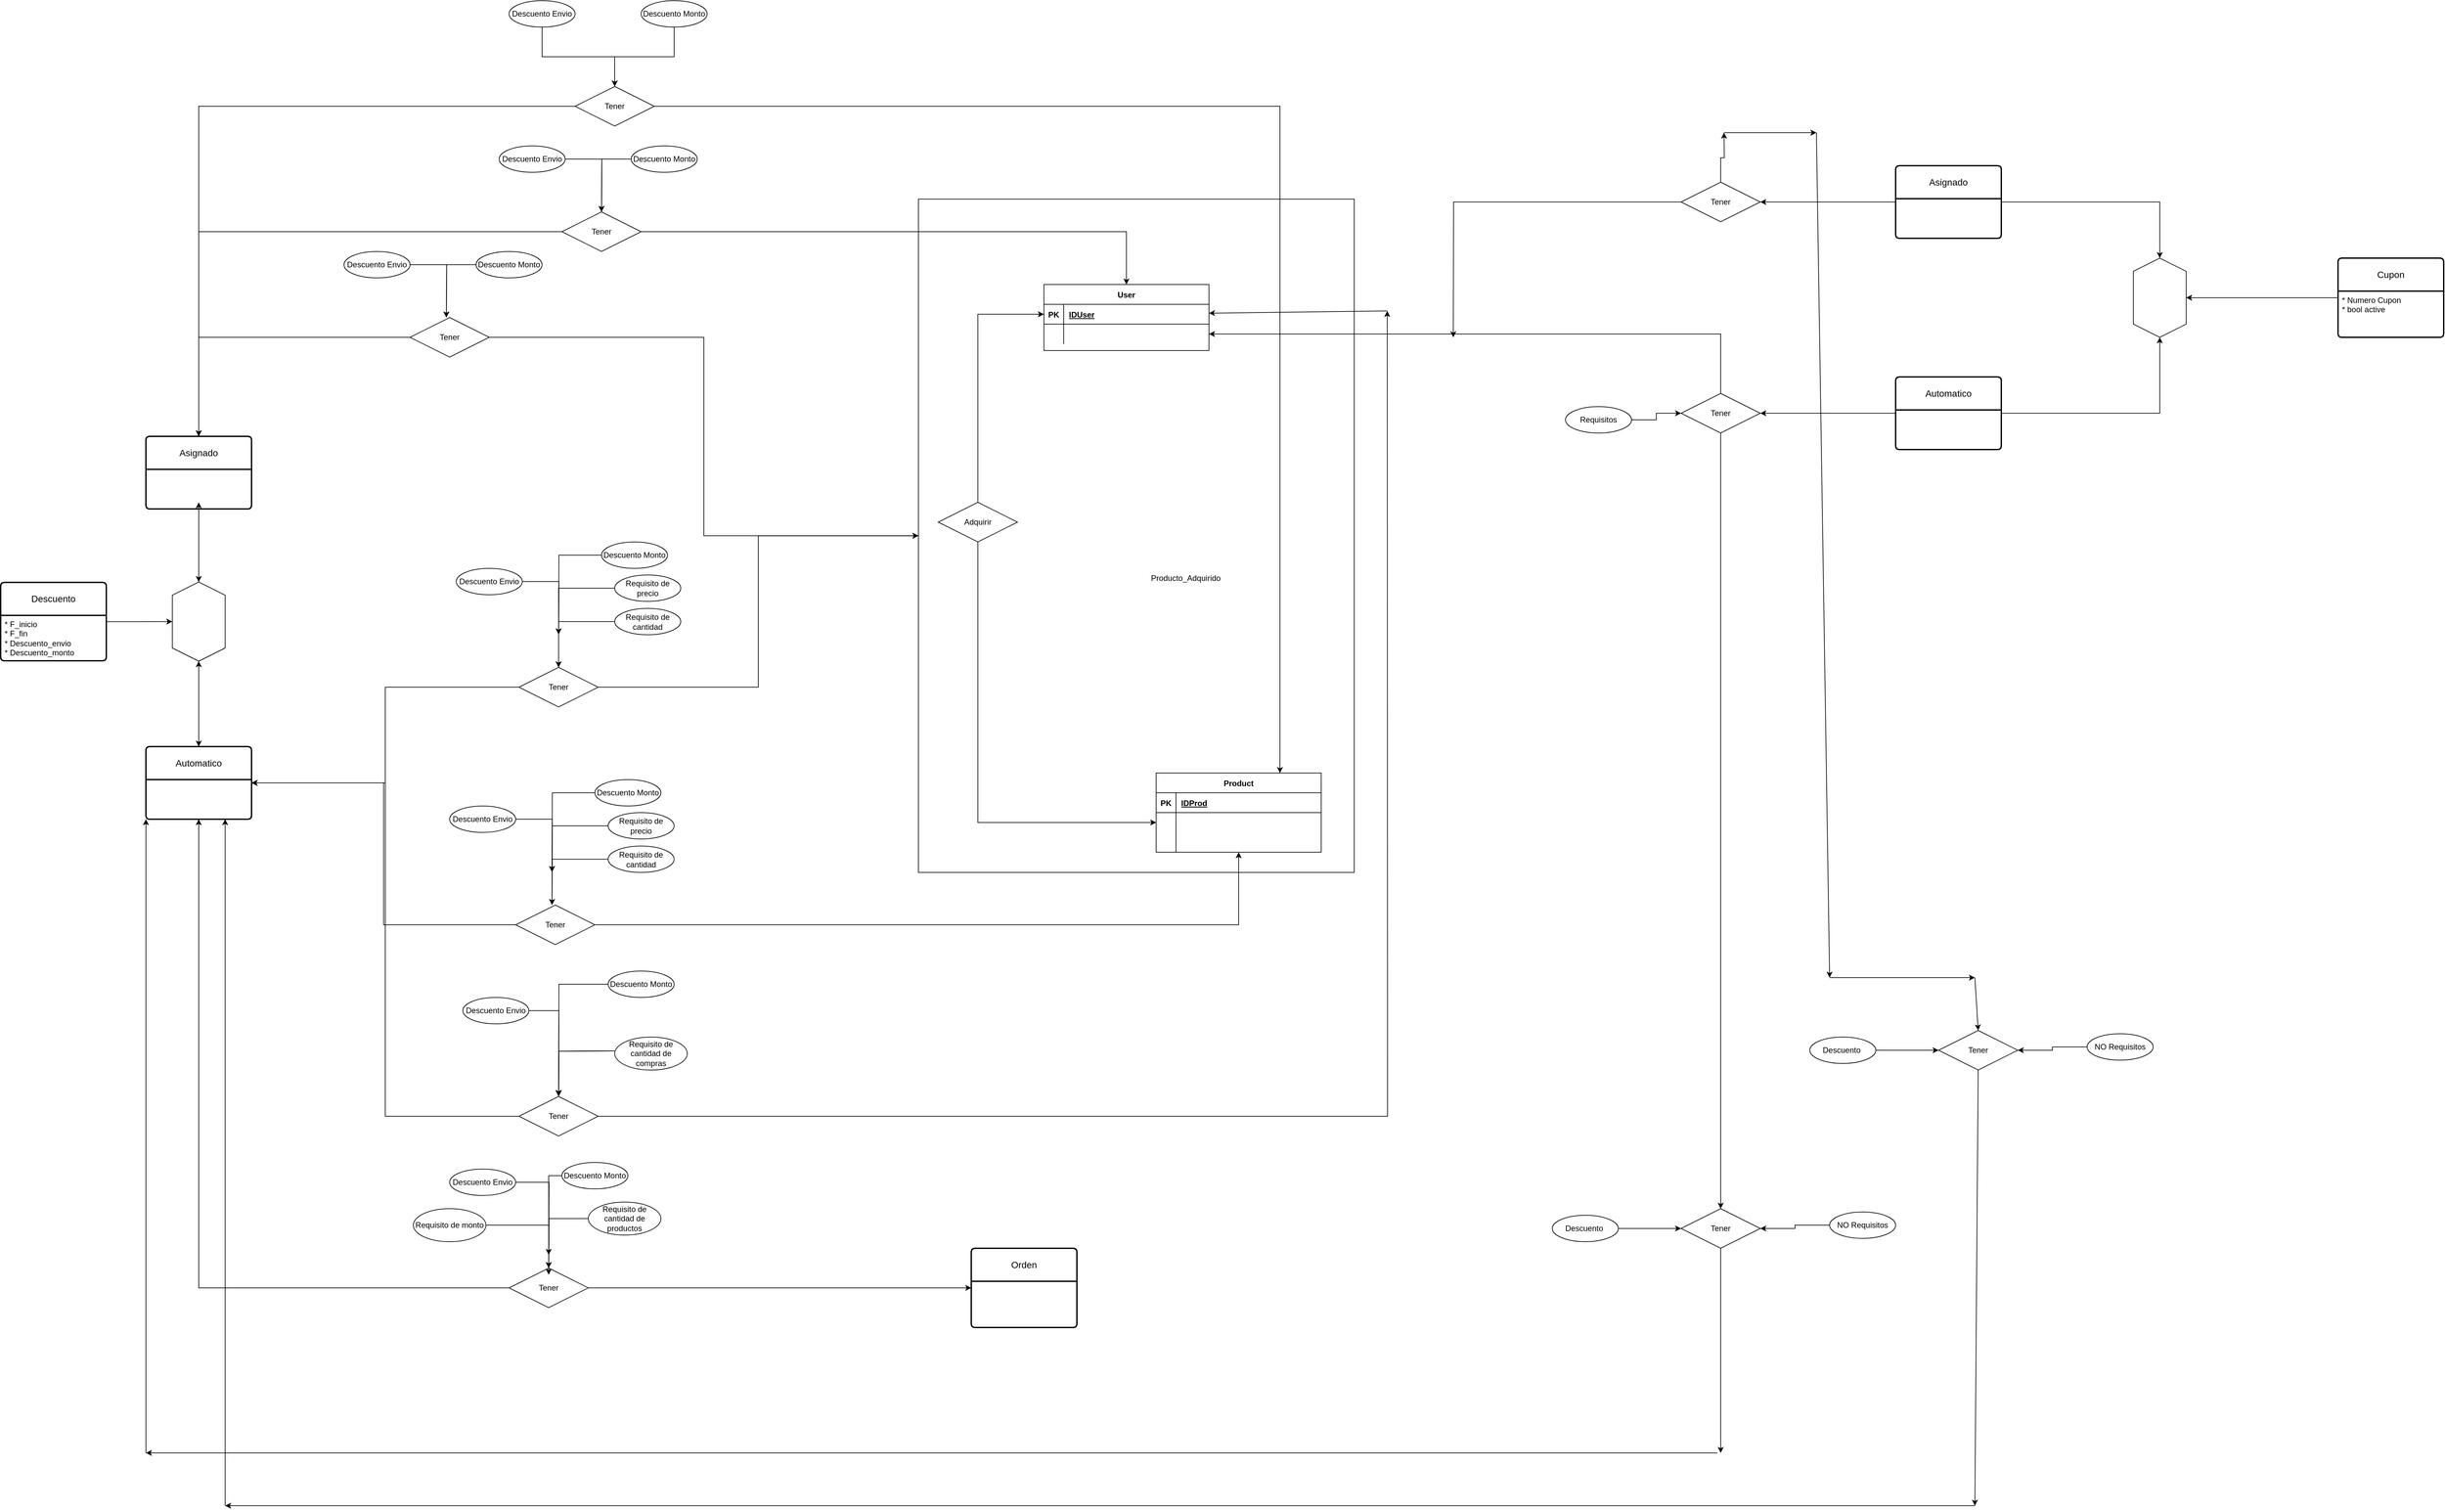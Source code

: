 <mxfile version="24.2.5" type="github">
  <diagram id="R2lEEEUBdFMjLlhIrx00" name="Page-1">
    <mxGraphModel dx="9725" dy="5415" grid="1" gridSize="10" guides="1" tooltips="1" connect="1" arrows="1" fold="1" page="1" pageScale="1" pageWidth="850" pageHeight="1100" math="0" shadow="0" extFonts="Permanent Marker^https://fonts.googleapis.com/css?family=Permanent+Marker">
      <root>
        <mxCell id="0" />
        <mxCell id="1" parent="0" />
        <mxCell id="C-vyLk0tnHw3VtMMgP7b-2" value="Product" style="shape=table;startSize=30;container=1;collapsible=1;childLayout=tableLayout;fixedRows=1;rowLines=0;fontStyle=1;align=center;resizeLast=1;" parent="1" vertex="1">
          <mxGeometry x="420" y="410" width="250" height="120" as="geometry" />
        </mxCell>
        <mxCell id="C-vyLk0tnHw3VtMMgP7b-3" value="" style="shape=partialRectangle;collapsible=0;dropTarget=0;pointerEvents=0;fillColor=none;points=[[0,0.5],[1,0.5]];portConstraint=eastwest;top=0;left=0;right=0;bottom=1;" parent="C-vyLk0tnHw3VtMMgP7b-2" vertex="1">
          <mxGeometry y="30" width="250" height="30" as="geometry" />
        </mxCell>
        <mxCell id="C-vyLk0tnHw3VtMMgP7b-4" value="PK" style="shape=partialRectangle;overflow=hidden;connectable=0;fillColor=none;top=0;left=0;bottom=0;right=0;fontStyle=1;" parent="C-vyLk0tnHw3VtMMgP7b-3" vertex="1">
          <mxGeometry width="30" height="30" as="geometry">
            <mxRectangle width="30" height="30" as="alternateBounds" />
          </mxGeometry>
        </mxCell>
        <mxCell id="C-vyLk0tnHw3VtMMgP7b-5" value="IDProd" style="shape=partialRectangle;overflow=hidden;connectable=0;fillColor=none;top=0;left=0;bottom=0;right=0;align=left;spacingLeft=6;fontStyle=5;" parent="C-vyLk0tnHw3VtMMgP7b-3" vertex="1">
          <mxGeometry x="30" width="220" height="30" as="geometry">
            <mxRectangle width="220" height="30" as="alternateBounds" />
          </mxGeometry>
        </mxCell>
        <mxCell id="C-vyLk0tnHw3VtMMgP7b-6" value="" style="shape=partialRectangle;collapsible=0;dropTarget=0;pointerEvents=0;fillColor=none;points=[[0,0.5],[1,0.5]];portConstraint=eastwest;top=0;left=0;right=0;bottom=0;" parent="C-vyLk0tnHw3VtMMgP7b-2" vertex="1">
          <mxGeometry y="60" width="250" height="30" as="geometry" />
        </mxCell>
        <mxCell id="C-vyLk0tnHw3VtMMgP7b-7" value="" style="shape=partialRectangle;overflow=hidden;connectable=0;fillColor=none;top=0;left=0;bottom=0;right=0;" parent="C-vyLk0tnHw3VtMMgP7b-6" vertex="1">
          <mxGeometry width="30" height="30" as="geometry">
            <mxRectangle width="30" height="30" as="alternateBounds" />
          </mxGeometry>
        </mxCell>
        <mxCell id="C-vyLk0tnHw3VtMMgP7b-8" value="" style="shape=partialRectangle;overflow=hidden;connectable=0;fillColor=none;top=0;left=0;bottom=0;right=0;align=left;spacingLeft=6;" parent="C-vyLk0tnHw3VtMMgP7b-6" vertex="1">
          <mxGeometry x="30" width="220" height="30" as="geometry">
            <mxRectangle width="220" height="30" as="alternateBounds" />
          </mxGeometry>
        </mxCell>
        <mxCell id="C-vyLk0tnHw3VtMMgP7b-9" value="" style="shape=partialRectangle;collapsible=0;dropTarget=0;pointerEvents=0;fillColor=none;points=[[0,0.5],[1,0.5]];portConstraint=eastwest;top=0;left=0;right=0;bottom=0;" parent="C-vyLk0tnHw3VtMMgP7b-2" vertex="1">
          <mxGeometry y="90" width="250" height="30" as="geometry" />
        </mxCell>
        <mxCell id="C-vyLk0tnHw3VtMMgP7b-10" value="" style="shape=partialRectangle;overflow=hidden;connectable=0;fillColor=none;top=0;left=0;bottom=0;right=0;" parent="C-vyLk0tnHw3VtMMgP7b-9" vertex="1">
          <mxGeometry width="30" height="30" as="geometry">
            <mxRectangle width="30" height="30" as="alternateBounds" />
          </mxGeometry>
        </mxCell>
        <mxCell id="C-vyLk0tnHw3VtMMgP7b-11" value="" style="shape=partialRectangle;overflow=hidden;connectable=0;fillColor=none;top=0;left=0;bottom=0;right=0;align=left;spacingLeft=6;" parent="C-vyLk0tnHw3VtMMgP7b-9" vertex="1">
          <mxGeometry x="30" width="220" height="30" as="geometry">
            <mxRectangle width="220" height="30" as="alternateBounds" />
          </mxGeometry>
        </mxCell>
        <mxCell id="C-vyLk0tnHw3VtMMgP7b-23" value="User" style="shape=table;startSize=30;container=1;collapsible=1;childLayout=tableLayout;fixedRows=1;rowLines=0;fontStyle=1;align=center;resizeLast=1;" parent="1" vertex="1">
          <mxGeometry x="250" y="-330" width="250" height="100" as="geometry" />
        </mxCell>
        <mxCell id="C-vyLk0tnHw3VtMMgP7b-24" value="" style="shape=partialRectangle;collapsible=0;dropTarget=0;pointerEvents=0;fillColor=none;points=[[0,0.5],[1,0.5]];portConstraint=eastwest;top=0;left=0;right=0;bottom=1;" parent="C-vyLk0tnHw3VtMMgP7b-23" vertex="1">
          <mxGeometry y="30" width="250" height="30" as="geometry" />
        </mxCell>
        <mxCell id="C-vyLk0tnHw3VtMMgP7b-25" value="PK" style="shape=partialRectangle;overflow=hidden;connectable=0;fillColor=none;top=0;left=0;bottom=0;right=0;fontStyle=1;" parent="C-vyLk0tnHw3VtMMgP7b-24" vertex="1">
          <mxGeometry width="30" height="30" as="geometry">
            <mxRectangle width="30" height="30" as="alternateBounds" />
          </mxGeometry>
        </mxCell>
        <mxCell id="C-vyLk0tnHw3VtMMgP7b-26" value="IDUser" style="shape=partialRectangle;overflow=hidden;connectable=0;fillColor=none;top=0;left=0;bottom=0;right=0;align=left;spacingLeft=6;fontStyle=5;" parent="C-vyLk0tnHw3VtMMgP7b-24" vertex="1">
          <mxGeometry x="30" width="220" height="30" as="geometry">
            <mxRectangle width="220" height="30" as="alternateBounds" />
          </mxGeometry>
        </mxCell>
        <mxCell id="C-vyLk0tnHw3VtMMgP7b-27" value="" style="shape=partialRectangle;collapsible=0;dropTarget=0;pointerEvents=0;fillColor=none;points=[[0,0.5],[1,0.5]];portConstraint=eastwest;top=0;left=0;right=0;bottom=0;" parent="C-vyLk0tnHw3VtMMgP7b-23" vertex="1">
          <mxGeometry y="60" width="250" height="30" as="geometry" />
        </mxCell>
        <mxCell id="C-vyLk0tnHw3VtMMgP7b-28" value="" style="shape=partialRectangle;overflow=hidden;connectable=0;fillColor=none;top=0;left=0;bottom=0;right=0;" parent="C-vyLk0tnHw3VtMMgP7b-27" vertex="1">
          <mxGeometry width="30" height="30" as="geometry">
            <mxRectangle width="30" height="30" as="alternateBounds" />
          </mxGeometry>
        </mxCell>
        <mxCell id="C-vyLk0tnHw3VtMMgP7b-29" value="" style="shape=partialRectangle;overflow=hidden;connectable=0;fillColor=none;top=0;left=0;bottom=0;right=0;align=left;spacingLeft=6;" parent="C-vyLk0tnHw3VtMMgP7b-27" vertex="1">
          <mxGeometry x="30" width="220" height="30" as="geometry">
            <mxRectangle width="220" height="30" as="alternateBounds" />
          </mxGeometry>
        </mxCell>
        <mxCell id="joyKX0jnolx2iXbsey3s-9" style="edgeStyle=orthogonalEdgeStyle;rounded=0;orthogonalLoop=1;jettySize=auto;html=1;" edge="1" parent="1" source="joyKX0jnolx2iXbsey3s-1" target="C-vyLk0tnHw3VtMMgP7b-24">
          <mxGeometry relative="1" as="geometry" />
        </mxCell>
        <mxCell id="joyKX0jnolx2iXbsey3s-44" style="edgeStyle=orthogonalEdgeStyle;rounded=0;orthogonalLoop=1;jettySize=auto;html=1;" edge="1" parent="1" source="joyKX0jnolx2iXbsey3s-1" target="C-vyLk0tnHw3VtMMgP7b-6">
          <mxGeometry relative="1" as="geometry" />
        </mxCell>
        <mxCell id="joyKX0jnolx2iXbsey3s-1" value="Adquirir" style="shape=rhombus;perimeter=rhombusPerimeter;whiteSpace=wrap;html=1;align=center;" vertex="1" parent="1">
          <mxGeometry x="90" width="120" height="60" as="geometry" />
        </mxCell>
        <mxCell id="joyKX0jnolx2iXbsey3s-7" value="Producto_Adquirido" style="text;html=1;align=center;verticalAlign=middle;whiteSpace=wrap;rounded=0;" vertex="1" parent="1">
          <mxGeometry x="410" y="100" width="110" height="30" as="geometry" />
        </mxCell>
        <mxCell id="joyKX0jnolx2iXbsey3s-6" value="" style="rounded=0;whiteSpace=wrap;html=1;fillColor=none;" vertex="1" parent="1">
          <mxGeometry x="60" y="-459.37" width="660" height="1020" as="geometry" />
        </mxCell>
        <mxCell id="joyKX0jnolx2iXbsey3s-32" style="edgeStyle=orthogonalEdgeStyle;rounded=0;orthogonalLoop=1;jettySize=auto;html=1;" edge="1" parent="1" source="joyKX0jnolx2iXbsey3s-23" target="joyKX0jnolx2iXbsey3s-31">
          <mxGeometry relative="1" as="geometry" />
        </mxCell>
        <mxCell id="joyKX0jnolx2iXbsey3s-23" value="Descuento" style="swimlane;childLayout=stackLayout;horizontal=1;startSize=50;horizontalStack=0;rounded=1;fontSize=14;fontStyle=0;strokeWidth=2;resizeParent=0;resizeLast=1;shadow=0;dashed=0;align=center;arcSize=4;whiteSpace=wrap;html=1;" vertex="1" parent="1">
          <mxGeometry x="-1330" y="121.25" width="160" height="118.75" as="geometry" />
        </mxCell>
        <mxCell id="joyKX0jnolx2iXbsey3s-24" value="* F_inicio&lt;div&gt;* F_fin&lt;/div&gt;&lt;div&gt;&lt;div&gt;* Descuento_envio&lt;/div&gt;&lt;div&gt;* Descuento_monto&lt;/div&gt;&lt;/div&gt;" style="align=left;strokeColor=none;fillColor=none;spacingLeft=4;fontSize=12;verticalAlign=top;resizable=0;rotatable=0;part=1;html=1;" vertex="1" parent="joyKX0jnolx2iXbsey3s-23">
          <mxGeometry y="50" width="160" height="68.75" as="geometry" />
        </mxCell>
        <mxCell id="joyKX0jnolx2iXbsey3s-37" style="edgeStyle=orthogonalEdgeStyle;rounded=0;orthogonalLoop=1;jettySize=auto;html=1;" edge="1" parent="1" source="joyKX0jnolx2iXbsey3s-25" target="joyKX0jnolx2iXbsey3s-31">
          <mxGeometry relative="1" as="geometry" />
        </mxCell>
        <mxCell id="joyKX0jnolx2iXbsey3s-25" value="Asignado" style="swimlane;childLayout=stackLayout;horizontal=1;startSize=50;horizontalStack=0;rounded=1;fontSize=14;fontStyle=0;strokeWidth=2;resizeParent=0;resizeLast=1;shadow=0;dashed=0;align=center;arcSize=4;whiteSpace=wrap;html=1;" vertex="1" parent="1">
          <mxGeometry x="-1110" y="-100" width="160" height="110" as="geometry" />
        </mxCell>
        <mxCell id="joyKX0jnolx2iXbsey3s-36" style="edgeStyle=orthogonalEdgeStyle;rounded=0;orthogonalLoop=1;jettySize=auto;html=1;" edge="1" parent="1" source="joyKX0jnolx2iXbsey3s-27" target="joyKX0jnolx2iXbsey3s-31">
          <mxGeometry relative="1" as="geometry" />
        </mxCell>
        <mxCell id="joyKX0jnolx2iXbsey3s-27" value="Automatico" style="swimlane;childLayout=stackLayout;horizontal=1;startSize=50;horizontalStack=0;rounded=1;fontSize=14;fontStyle=0;strokeWidth=2;resizeParent=0;resizeLast=1;shadow=0;dashed=0;align=center;arcSize=4;whiteSpace=wrap;html=1;" vertex="1" parent="1">
          <mxGeometry x="-1110" y="370" width="160" height="110" as="geometry" />
        </mxCell>
        <mxCell id="joyKX0jnolx2iXbsey3s-35" style="edgeStyle=orthogonalEdgeStyle;rounded=0;orthogonalLoop=1;jettySize=auto;html=1;" edge="1" parent="1" source="joyKX0jnolx2iXbsey3s-31">
          <mxGeometry relative="1" as="geometry">
            <mxPoint x="-1030" y="370" as="targetPoint" />
          </mxGeometry>
        </mxCell>
        <mxCell id="joyKX0jnolx2iXbsey3s-38" style="edgeStyle=orthogonalEdgeStyle;rounded=0;orthogonalLoop=1;jettySize=auto;html=1;" edge="1" parent="1" source="joyKX0jnolx2iXbsey3s-31">
          <mxGeometry relative="1" as="geometry">
            <mxPoint x="-1030.0" as="targetPoint" />
          </mxGeometry>
        </mxCell>
        <mxCell id="joyKX0jnolx2iXbsey3s-31" value="" style="shape=hexagon;perimeter=hexagonPerimeter2;whiteSpace=wrap;html=1;fixedSize=1;rotation=-90;" vertex="1" parent="1">
          <mxGeometry x="-1090" y="140.63" width="120" height="80" as="geometry" />
        </mxCell>
        <mxCell id="joyKX0jnolx2iXbsey3s-48" style="edgeStyle=orthogonalEdgeStyle;rounded=0;orthogonalLoop=1;jettySize=auto;html=1;" edge="1" parent="1" source="joyKX0jnolx2iXbsey3s-42" target="joyKX0jnolx2iXbsey3s-6">
          <mxGeometry relative="1" as="geometry" />
        </mxCell>
        <mxCell id="joyKX0jnolx2iXbsey3s-49" style="edgeStyle=orthogonalEdgeStyle;rounded=0;orthogonalLoop=1;jettySize=auto;html=1;" edge="1" parent="1" source="joyKX0jnolx2iXbsey3s-42" target="joyKX0jnolx2iXbsey3s-25">
          <mxGeometry relative="1" as="geometry" />
        </mxCell>
        <mxCell id="joyKX0jnolx2iXbsey3s-42" value="Tener" style="shape=rhombus;perimeter=rhombusPerimeter;whiteSpace=wrap;html=1;align=center;" vertex="1" parent="1">
          <mxGeometry x="-710" y="-280" width="120" height="60" as="geometry" />
        </mxCell>
        <mxCell id="joyKX0jnolx2iXbsey3s-51" style="edgeStyle=orthogonalEdgeStyle;rounded=0;orthogonalLoop=1;jettySize=auto;html=1;entryX=0.5;entryY=0;entryDx=0;entryDy=0;" edge="1" parent="1" source="joyKX0jnolx2iXbsey3s-50" target="C-vyLk0tnHw3VtMMgP7b-23">
          <mxGeometry relative="1" as="geometry" />
        </mxCell>
        <mxCell id="joyKX0jnolx2iXbsey3s-52" style="edgeStyle=orthogonalEdgeStyle;rounded=0;orthogonalLoop=1;jettySize=auto;html=1;" edge="1" parent="1" source="joyKX0jnolx2iXbsey3s-50" target="joyKX0jnolx2iXbsey3s-25">
          <mxGeometry relative="1" as="geometry" />
        </mxCell>
        <mxCell id="joyKX0jnolx2iXbsey3s-50" value="Tener" style="shape=rhombus;perimeter=rhombusPerimeter;whiteSpace=wrap;html=1;align=center;" vertex="1" parent="1">
          <mxGeometry x="-480" y="-440" width="120" height="60" as="geometry" />
        </mxCell>
        <mxCell id="joyKX0jnolx2iXbsey3s-54" style="edgeStyle=orthogonalEdgeStyle;rounded=0;orthogonalLoop=1;jettySize=auto;html=1;entryX=0.75;entryY=0;entryDx=0;entryDy=0;" edge="1" parent="1" source="joyKX0jnolx2iXbsey3s-53" target="C-vyLk0tnHw3VtMMgP7b-2">
          <mxGeometry relative="1" as="geometry">
            <mxPoint x="730" y="330" as="targetPoint" />
          </mxGeometry>
        </mxCell>
        <mxCell id="joyKX0jnolx2iXbsey3s-55" style="edgeStyle=orthogonalEdgeStyle;rounded=0;orthogonalLoop=1;jettySize=auto;html=1;" edge="1" parent="1" source="joyKX0jnolx2iXbsey3s-53" target="joyKX0jnolx2iXbsey3s-25">
          <mxGeometry relative="1" as="geometry" />
        </mxCell>
        <mxCell id="joyKX0jnolx2iXbsey3s-53" value="Tener" style="shape=rhombus;perimeter=rhombusPerimeter;whiteSpace=wrap;html=1;align=center;" vertex="1" parent="1">
          <mxGeometry x="-460" y="-630" width="120" height="60" as="geometry" />
        </mxCell>
        <mxCell id="joyKX0jnolx2iXbsey3s-63" style="edgeStyle=orthogonalEdgeStyle;rounded=0;orthogonalLoop=1;jettySize=auto;html=1;entryX=1;entryY=0.5;entryDx=0;entryDy=0;" edge="1" parent="1" source="joyKX0jnolx2iXbsey3s-56" target="joyKX0jnolx2iXbsey3s-27">
          <mxGeometry relative="1" as="geometry" />
        </mxCell>
        <mxCell id="joyKX0jnolx2iXbsey3s-65" style="edgeStyle=orthogonalEdgeStyle;rounded=0;orthogonalLoop=1;jettySize=auto;html=1;" edge="1" parent="1" source="joyKX0jnolx2iXbsey3s-56">
          <mxGeometry relative="1" as="geometry">
            <mxPoint x="770" y="-290" as="targetPoint" />
          </mxGeometry>
        </mxCell>
        <mxCell id="joyKX0jnolx2iXbsey3s-56" value="Tener" style="shape=rhombus;perimeter=rhombusPerimeter;whiteSpace=wrap;html=1;align=center;" vertex="1" parent="1">
          <mxGeometry x="-545" y="900" width="120" height="60" as="geometry" />
        </mxCell>
        <mxCell id="joyKX0jnolx2iXbsey3s-61" style="edgeStyle=orthogonalEdgeStyle;rounded=0;orthogonalLoop=1;jettySize=auto;html=1;entryX=1;entryY=0.5;entryDx=0;entryDy=0;" edge="1" parent="1" source="joyKX0jnolx2iXbsey3s-57" target="joyKX0jnolx2iXbsey3s-27">
          <mxGeometry relative="1" as="geometry" />
        </mxCell>
        <mxCell id="joyKX0jnolx2iXbsey3s-64" style="edgeStyle=orthogonalEdgeStyle;rounded=0;orthogonalLoop=1;jettySize=auto;html=1;" edge="1" parent="1" source="joyKX0jnolx2iXbsey3s-57" target="C-vyLk0tnHw3VtMMgP7b-2">
          <mxGeometry relative="1" as="geometry" />
        </mxCell>
        <mxCell id="joyKX0jnolx2iXbsey3s-57" value="Tener" style="shape=rhombus;perimeter=rhombusPerimeter;whiteSpace=wrap;html=1;align=center;" vertex="1" parent="1">
          <mxGeometry x="-550" y="610" width="120" height="60" as="geometry" />
        </mxCell>
        <mxCell id="joyKX0jnolx2iXbsey3s-59" style="edgeStyle=orthogonalEdgeStyle;rounded=0;orthogonalLoop=1;jettySize=auto;html=1;" edge="1" parent="1" source="joyKX0jnolx2iXbsey3s-58" target="joyKX0jnolx2iXbsey3s-6">
          <mxGeometry relative="1" as="geometry" />
        </mxCell>
        <mxCell id="joyKX0jnolx2iXbsey3s-60" style="edgeStyle=orthogonalEdgeStyle;rounded=0;orthogonalLoop=1;jettySize=auto;html=1;entryX=1;entryY=0.5;entryDx=0;entryDy=0;" edge="1" parent="1" source="joyKX0jnolx2iXbsey3s-58" target="joyKX0jnolx2iXbsey3s-27">
          <mxGeometry relative="1" as="geometry" />
        </mxCell>
        <mxCell id="joyKX0jnolx2iXbsey3s-58" value="Tener" style="shape=rhombus;perimeter=rhombusPerimeter;whiteSpace=wrap;html=1;align=center;" vertex="1" parent="1">
          <mxGeometry x="-545" y="250" width="120" height="60" as="geometry" />
        </mxCell>
        <mxCell id="joyKX0jnolx2iXbsey3s-66" value="" style="endArrow=classic;html=1;rounded=0;" edge="1" parent="1" target="C-vyLk0tnHw3VtMMgP7b-24">
          <mxGeometry width="50" height="50" relative="1" as="geometry">
            <mxPoint x="770" y="-290" as="sourcePoint" />
            <mxPoint x="-10" y="190" as="targetPoint" />
          </mxGeometry>
        </mxCell>
        <mxCell id="joyKX0jnolx2iXbsey3s-67" value="Orden" style="swimlane;childLayout=stackLayout;horizontal=1;startSize=50;horizontalStack=0;rounded=1;fontSize=14;fontStyle=0;strokeWidth=2;resizeParent=0;resizeLast=1;shadow=0;dashed=0;align=center;arcSize=4;whiteSpace=wrap;html=1;" vertex="1" parent="1">
          <mxGeometry x="140" y="1130" width="160" height="120" as="geometry" />
        </mxCell>
        <mxCell id="joyKX0jnolx2iXbsey3s-82" style="edgeStyle=orthogonalEdgeStyle;rounded=0;orthogonalLoop=1;jettySize=auto;html=1;" edge="1" parent="1" source="joyKX0jnolx2iXbsey3s-79" target="joyKX0jnolx2iXbsey3s-67">
          <mxGeometry relative="1" as="geometry" />
        </mxCell>
        <mxCell id="joyKX0jnolx2iXbsey3s-83" style="edgeStyle=orthogonalEdgeStyle;rounded=0;orthogonalLoop=1;jettySize=auto;html=1;entryX=0.5;entryY=1;entryDx=0;entryDy=0;" edge="1" parent="1" source="joyKX0jnolx2iXbsey3s-79" target="joyKX0jnolx2iXbsey3s-27">
          <mxGeometry relative="1" as="geometry" />
        </mxCell>
        <mxCell id="joyKX0jnolx2iXbsey3s-79" value="Tener" style="shape=rhombus;perimeter=rhombusPerimeter;whiteSpace=wrap;html=1;align=center;" vertex="1" parent="1">
          <mxGeometry x="-560" y="1160" width="120" height="60" as="geometry" />
        </mxCell>
        <mxCell id="joyKX0jnolx2iXbsey3s-88" style="edgeStyle=orthogonalEdgeStyle;rounded=0;orthogonalLoop=1;jettySize=auto;html=1;entryX=0.5;entryY=0;entryDx=0;entryDy=0;" edge="1" parent="1" source="joyKX0jnolx2iXbsey3s-84" target="joyKX0jnolx2iXbsey3s-53">
          <mxGeometry relative="1" as="geometry" />
        </mxCell>
        <mxCell id="joyKX0jnolx2iXbsey3s-84" value="Descuento Envio" style="ellipse;whiteSpace=wrap;html=1;align=center;" vertex="1" parent="1">
          <mxGeometry x="-560" y="-760" width="100" height="40" as="geometry" />
        </mxCell>
        <mxCell id="joyKX0jnolx2iXbsey3s-86" style="edgeStyle=orthogonalEdgeStyle;rounded=0;orthogonalLoop=1;jettySize=auto;html=1;" edge="1" parent="1" source="joyKX0jnolx2iXbsey3s-85" target="joyKX0jnolx2iXbsey3s-53">
          <mxGeometry relative="1" as="geometry" />
        </mxCell>
        <mxCell id="joyKX0jnolx2iXbsey3s-85" value="Descuento Monto" style="ellipse;whiteSpace=wrap;html=1;align=center;" vertex="1" parent="1">
          <mxGeometry x="-360" y="-760" width="100" height="40" as="geometry" />
        </mxCell>
        <mxCell id="joyKX0jnolx2iXbsey3s-89" style="edgeStyle=orthogonalEdgeStyle;rounded=0;orthogonalLoop=1;jettySize=auto;html=1;entryX=0.5;entryY=0;entryDx=0;entryDy=0;" edge="1" parent="1" source="joyKX0jnolx2iXbsey3s-90">
          <mxGeometry relative="1" as="geometry">
            <mxPoint x="-420" y="-440" as="targetPoint" />
          </mxGeometry>
        </mxCell>
        <mxCell id="joyKX0jnolx2iXbsey3s-90" value="Descuento Envio" style="ellipse;whiteSpace=wrap;html=1;align=center;" vertex="1" parent="1">
          <mxGeometry x="-575" y="-540" width="100" height="40" as="geometry" />
        </mxCell>
        <mxCell id="joyKX0jnolx2iXbsey3s-91" style="edgeStyle=orthogonalEdgeStyle;rounded=0;orthogonalLoop=1;jettySize=auto;html=1;" edge="1" parent="1" source="joyKX0jnolx2iXbsey3s-92">
          <mxGeometry relative="1" as="geometry">
            <mxPoint x="-420" y="-440" as="targetPoint" />
          </mxGeometry>
        </mxCell>
        <mxCell id="joyKX0jnolx2iXbsey3s-92" value="Descuento Monto" style="ellipse;whiteSpace=wrap;html=1;align=center;" vertex="1" parent="1">
          <mxGeometry x="-375" y="-540" width="100" height="40" as="geometry" />
        </mxCell>
        <mxCell id="joyKX0jnolx2iXbsey3s-93" style="edgeStyle=orthogonalEdgeStyle;rounded=0;orthogonalLoop=1;jettySize=auto;html=1;entryX=0.5;entryY=0;entryDx=0;entryDy=0;" edge="1" parent="1" source="joyKX0jnolx2iXbsey3s-94">
          <mxGeometry relative="1" as="geometry">
            <mxPoint x="-655" y="-280" as="targetPoint" />
          </mxGeometry>
        </mxCell>
        <mxCell id="joyKX0jnolx2iXbsey3s-94" value="Descuento Envio" style="ellipse;whiteSpace=wrap;html=1;align=center;" vertex="1" parent="1">
          <mxGeometry x="-810" y="-380" width="100" height="40" as="geometry" />
        </mxCell>
        <mxCell id="joyKX0jnolx2iXbsey3s-95" style="edgeStyle=orthogonalEdgeStyle;rounded=0;orthogonalLoop=1;jettySize=auto;html=1;" edge="1" parent="1" source="joyKX0jnolx2iXbsey3s-96">
          <mxGeometry relative="1" as="geometry">
            <mxPoint x="-655" y="-280" as="targetPoint" />
          </mxGeometry>
        </mxCell>
        <mxCell id="joyKX0jnolx2iXbsey3s-96" value="Descuento Monto" style="ellipse;whiteSpace=wrap;html=1;align=center;" vertex="1" parent="1">
          <mxGeometry x="-610" y="-380" width="100" height="40" as="geometry" />
        </mxCell>
        <mxCell id="joyKX0jnolx2iXbsey3s-97" style="edgeStyle=orthogonalEdgeStyle;rounded=0;orthogonalLoop=1;jettySize=auto;html=1;entryX=0.5;entryY=0;entryDx=0;entryDy=0;" edge="1" parent="1" source="joyKX0jnolx2iXbsey3s-98">
          <mxGeometry relative="1" as="geometry">
            <mxPoint x="-485" y="200" as="targetPoint" />
          </mxGeometry>
        </mxCell>
        <mxCell id="joyKX0jnolx2iXbsey3s-98" value="Descuento Envio" style="ellipse;whiteSpace=wrap;html=1;align=center;" vertex="1" parent="1">
          <mxGeometry x="-640" y="100" width="100" height="40" as="geometry" />
        </mxCell>
        <mxCell id="joyKX0jnolx2iXbsey3s-99" style="edgeStyle=orthogonalEdgeStyle;rounded=0;orthogonalLoop=1;jettySize=auto;html=1;" edge="1" parent="1" source="joyKX0jnolx2iXbsey3s-100">
          <mxGeometry relative="1" as="geometry">
            <mxPoint x="-485" y="200" as="targetPoint" />
          </mxGeometry>
        </mxCell>
        <mxCell id="joyKX0jnolx2iXbsey3s-100" value="Descuento Monto" style="ellipse;whiteSpace=wrap;html=1;align=center;" vertex="1" parent="1">
          <mxGeometry x="-420" y="60" width="100" height="40" as="geometry" />
        </mxCell>
        <mxCell id="joyKX0jnolx2iXbsey3s-102" style="edgeStyle=orthogonalEdgeStyle;rounded=0;orthogonalLoop=1;jettySize=auto;html=1;" edge="1" parent="1" source="joyKX0jnolx2iXbsey3s-101" target="joyKX0jnolx2iXbsey3s-58">
          <mxGeometry relative="1" as="geometry" />
        </mxCell>
        <mxCell id="joyKX0jnolx2iXbsey3s-101" value="Requisito de precio" style="ellipse;whiteSpace=wrap;html=1;align=center;" vertex="1" parent="1">
          <mxGeometry x="-400" y="110" width="100" height="40" as="geometry" />
        </mxCell>
        <mxCell id="joyKX0jnolx2iXbsey3s-103" style="edgeStyle=orthogonalEdgeStyle;rounded=0;orthogonalLoop=1;jettySize=auto;html=1;entryX=0.5;entryY=0;entryDx=0;entryDy=0;" edge="1" parent="1" source="joyKX0jnolx2iXbsey3s-104">
          <mxGeometry relative="1" as="geometry">
            <mxPoint x="-495" y="560" as="targetPoint" />
          </mxGeometry>
        </mxCell>
        <mxCell id="joyKX0jnolx2iXbsey3s-104" value="Descuento Envio" style="ellipse;whiteSpace=wrap;html=1;align=center;" vertex="1" parent="1">
          <mxGeometry x="-650" y="460" width="100" height="40" as="geometry" />
        </mxCell>
        <mxCell id="joyKX0jnolx2iXbsey3s-105" style="edgeStyle=orthogonalEdgeStyle;rounded=0;orthogonalLoop=1;jettySize=auto;html=1;" edge="1" parent="1" source="joyKX0jnolx2iXbsey3s-106">
          <mxGeometry relative="1" as="geometry">
            <mxPoint x="-495" y="560" as="targetPoint" />
          </mxGeometry>
        </mxCell>
        <mxCell id="joyKX0jnolx2iXbsey3s-106" value="Descuento Monto" style="ellipse;whiteSpace=wrap;html=1;align=center;" vertex="1" parent="1">
          <mxGeometry x="-430" y="420" width="100" height="40" as="geometry" />
        </mxCell>
        <mxCell id="joyKX0jnolx2iXbsey3s-107" style="edgeStyle=orthogonalEdgeStyle;rounded=0;orthogonalLoop=1;jettySize=auto;html=1;" edge="1" parent="1" source="joyKX0jnolx2iXbsey3s-108">
          <mxGeometry relative="1" as="geometry">
            <mxPoint x="-495" y="610" as="targetPoint" />
          </mxGeometry>
        </mxCell>
        <mxCell id="joyKX0jnolx2iXbsey3s-108" value="Requisito de precio" style="ellipse;whiteSpace=wrap;html=1;align=center;" vertex="1" parent="1">
          <mxGeometry x="-410" y="470" width="100" height="40" as="geometry" />
        </mxCell>
        <mxCell id="joyKX0jnolx2iXbsey3s-110" style="edgeStyle=orthogonalEdgeStyle;rounded=0;orthogonalLoop=1;jettySize=auto;html=1;entryX=0.5;entryY=0;entryDx=0;entryDy=0;" edge="1" parent="1" source="joyKX0jnolx2iXbsey3s-109" target="joyKX0jnolx2iXbsey3s-58">
          <mxGeometry relative="1" as="geometry" />
        </mxCell>
        <mxCell id="joyKX0jnolx2iXbsey3s-109" value="Requisito de cantidad" style="ellipse;whiteSpace=wrap;html=1;align=center;" vertex="1" parent="1">
          <mxGeometry x="-400" y="160.63" width="100" height="40" as="geometry" />
        </mxCell>
        <mxCell id="joyKX0jnolx2iXbsey3s-111" style="edgeStyle=orthogonalEdgeStyle;rounded=0;orthogonalLoop=1;jettySize=auto;html=1;entryX=0.5;entryY=0;entryDx=0;entryDy=0;" edge="1" parent="1" source="joyKX0jnolx2iXbsey3s-112">
          <mxGeometry relative="1" as="geometry">
            <mxPoint x="-495" y="610" as="targetPoint" />
          </mxGeometry>
        </mxCell>
        <mxCell id="joyKX0jnolx2iXbsey3s-112" value="Requisito de cantidad" style="ellipse;whiteSpace=wrap;html=1;align=center;" vertex="1" parent="1">
          <mxGeometry x="-410" y="520.63" width="100" height="40" as="geometry" />
        </mxCell>
        <mxCell id="joyKX0jnolx2iXbsey3s-113" style="edgeStyle=orthogonalEdgeStyle;rounded=0;orthogonalLoop=1;jettySize=auto;html=1;entryX=0.5;entryY=0;entryDx=0;entryDy=0;" edge="1" parent="1" source="joyKX0jnolx2iXbsey3s-114">
          <mxGeometry relative="1" as="geometry">
            <mxPoint x="-485" y="899.37" as="targetPoint" />
          </mxGeometry>
        </mxCell>
        <mxCell id="joyKX0jnolx2iXbsey3s-114" value="Descuento Envio" style="ellipse;whiteSpace=wrap;html=1;align=center;" vertex="1" parent="1">
          <mxGeometry x="-630" y="750" width="100" height="40" as="geometry" />
        </mxCell>
        <mxCell id="joyKX0jnolx2iXbsey3s-115" style="edgeStyle=orthogonalEdgeStyle;rounded=0;orthogonalLoop=1;jettySize=auto;html=1;" edge="1" parent="1" source="joyKX0jnolx2iXbsey3s-116">
          <mxGeometry relative="1" as="geometry">
            <mxPoint x="-485" y="899.37" as="targetPoint" />
          </mxGeometry>
        </mxCell>
        <mxCell id="joyKX0jnolx2iXbsey3s-116" value="Descuento Monto" style="ellipse;whiteSpace=wrap;html=1;align=center;" vertex="1" parent="1">
          <mxGeometry x="-410" y="710" width="100" height="40" as="geometry" />
        </mxCell>
        <mxCell id="joyKX0jnolx2iXbsey3s-118" value="Requisito de cantidad de compras" style="ellipse;whiteSpace=wrap;html=1;align=center;" vertex="1" parent="1">
          <mxGeometry x="-400" y="810" width="110" height="50" as="geometry" />
        </mxCell>
        <mxCell id="joyKX0jnolx2iXbsey3s-120" style="edgeStyle=orthogonalEdgeStyle;rounded=0;orthogonalLoop=1;jettySize=auto;html=1;entryX=0.5;entryY=0;entryDx=0;entryDy=0;" edge="1" parent="1">
          <mxGeometry relative="1" as="geometry">
            <mxPoint x="-485" y="900" as="targetPoint" />
            <mxPoint x="-400" y="831" as="sourcePoint" />
          </mxGeometry>
        </mxCell>
        <mxCell id="joyKX0jnolx2iXbsey3s-121" style="edgeStyle=orthogonalEdgeStyle;rounded=0;orthogonalLoop=1;jettySize=auto;html=1;entryX=0.5;entryY=0;entryDx=0;entryDy=0;" edge="1" parent="1">
          <mxGeometry relative="1" as="geometry">
            <mxPoint x="-485" y="900" as="targetPoint" />
            <mxPoint x="-400" y="831" as="sourcePoint" />
          </mxGeometry>
        </mxCell>
        <mxCell id="joyKX0jnolx2iXbsey3s-130" style="edgeStyle=orthogonalEdgeStyle;rounded=0;orthogonalLoop=1;jettySize=auto;html=1;" edge="1" parent="1" source="joyKX0jnolx2iXbsey3s-122">
          <mxGeometry relative="1" as="geometry">
            <mxPoint x="-500" y="1160" as="targetPoint" />
          </mxGeometry>
        </mxCell>
        <mxCell id="joyKX0jnolx2iXbsey3s-122" value="Descuento Envio" style="ellipse;whiteSpace=wrap;html=1;align=center;" vertex="1" parent="1">
          <mxGeometry x="-650" y="1010" width="100" height="40" as="geometry" />
        </mxCell>
        <mxCell id="joyKX0jnolx2iXbsey3s-129" style="edgeStyle=orthogonalEdgeStyle;rounded=0;orthogonalLoop=1;jettySize=auto;html=1;" edge="1" parent="1" source="joyKX0jnolx2iXbsey3s-123">
          <mxGeometry relative="1" as="geometry">
            <mxPoint x="-500" y="1140" as="targetPoint" />
          </mxGeometry>
        </mxCell>
        <mxCell id="joyKX0jnolx2iXbsey3s-123" value="Descuento Monto" style="ellipse;whiteSpace=wrap;html=1;align=center;" vertex="1" parent="1">
          <mxGeometry x="-480" y="1000" width="100" height="40" as="geometry" />
        </mxCell>
        <mxCell id="joyKX0jnolx2iXbsey3s-128" style="edgeStyle=orthogonalEdgeStyle;rounded=0;orthogonalLoop=1;jettySize=auto;html=1;" edge="1" parent="1" source="joyKX0jnolx2iXbsey3s-124">
          <mxGeometry relative="1" as="geometry">
            <mxPoint x="-500" y="1170" as="targetPoint" />
          </mxGeometry>
        </mxCell>
        <mxCell id="joyKX0jnolx2iXbsey3s-124" value="Requisito de cantidad de productos" style="ellipse;whiteSpace=wrap;html=1;align=center;" vertex="1" parent="1">
          <mxGeometry x="-440" y="1060" width="110" height="50" as="geometry" />
        </mxCell>
        <mxCell id="joyKX0jnolx2iXbsey3s-127" style="edgeStyle=orthogonalEdgeStyle;rounded=0;orthogonalLoop=1;jettySize=auto;html=1;entryX=0.5;entryY=0;entryDx=0;entryDy=0;" edge="1" parent="1" source="joyKX0jnolx2iXbsey3s-125" target="joyKX0jnolx2iXbsey3s-79">
          <mxGeometry relative="1" as="geometry" />
        </mxCell>
        <mxCell id="joyKX0jnolx2iXbsey3s-125" value="Requisito de monto" style="ellipse;whiteSpace=wrap;html=1;align=center;" vertex="1" parent="1">
          <mxGeometry x="-705" y="1070" width="110" height="50" as="geometry" />
        </mxCell>
        <mxCell id="joyKX0jnolx2iXbsey3s-143" style="edgeStyle=orthogonalEdgeStyle;rounded=0;orthogonalLoop=1;jettySize=auto;html=1;" edge="1" parent="1" source="joyKX0jnolx2iXbsey3s-131" target="joyKX0jnolx2iXbsey3s-133">
          <mxGeometry relative="1" as="geometry" />
        </mxCell>
        <mxCell id="joyKX0jnolx2iXbsey3s-131" value="Cupon" style="swimlane;childLayout=stackLayout;horizontal=1;startSize=50;horizontalStack=0;rounded=1;fontSize=14;fontStyle=0;strokeWidth=2;resizeParent=0;resizeLast=1;shadow=0;dashed=0;align=center;arcSize=4;whiteSpace=wrap;html=1;" vertex="1" parent="1">
          <mxGeometry x="2210" y="-370" width="160" height="120" as="geometry" />
        </mxCell>
        <mxCell id="joyKX0jnolx2iXbsey3s-132" value="* Numero Cupon&lt;div&gt;* bool active&lt;/div&gt;" style="align=left;strokeColor=none;fillColor=none;spacingLeft=4;fontSize=12;verticalAlign=top;resizable=0;rotatable=0;part=1;html=1;" vertex="1" parent="joyKX0jnolx2iXbsey3s-131">
          <mxGeometry y="50" width="160" height="70" as="geometry" />
        </mxCell>
        <mxCell id="joyKX0jnolx2iXbsey3s-133" value="" style="shape=hexagon;perimeter=hexagonPerimeter2;whiteSpace=wrap;html=1;fixedSize=1;rotation=-90;" vertex="1" parent="1">
          <mxGeometry x="1880" y="-350" width="120" height="80" as="geometry" />
        </mxCell>
        <mxCell id="joyKX0jnolx2iXbsey3s-142" style="edgeStyle=orthogonalEdgeStyle;rounded=0;orthogonalLoop=1;jettySize=auto;html=1;" edge="1" parent="1" source="joyKX0jnolx2iXbsey3s-134" target="joyKX0jnolx2iXbsey3s-137">
          <mxGeometry relative="1" as="geometry" />
        </mxCell>
        <mxCell id="joyKX0jnolx2iXbsey3s-147" style="edgeStyle=orthogonalEdgeStyle;rounded=0;orthogonalLoop=1;jettySize=auto;html=1;" edge="1" parent="1" source="joyKX0jnolx2iXbsey3s-134" target="joyKX0jnolx2iXbsey3s-133">
          <mxGeometry relative="1" as="geometry" />
        </mxCell>
        <mxCell id="joyKX0jnolx2iXbsey3s-134" value="Asignado" style="swimlane;childLayout=stackLayout;horizontal=1;startSize=50;horizontalStack=0;rounded=1;fontSize=14;fontStyle=0;strokeWidth=2;resizeParent=0;resizeLast=1;shadow=0;dashed=0;align=center;arcSize=4;whiteSpace=wrap;html=1;" vertex="1" parent="1">
          <mxGeometry x="1540" y="-510" width="160" height="110" as="geometry" />
        </mxCell>
        <mxCell id="joyKX0jnolx2iXbsey3s-141" style="edgeStyle=orthogonalEdgeStyle;rounded=0;orthogonalLoop=1;jettySize=auto;html=1;" edge="1" parent="1" source="joyKX0jnolx2iXbsey3s-135" target="joyKX0jnolx2iXbsey3s-138">
          <mxGeometry relative="1" as="geometry" />
        </mxCell>
        <mxCell id="joyKX0jnolx2iXbsey3s-146" style="edgeStyle=orthogonalEdgeStyle;rounded=0;orthogonalLoop=1;jettySize=auto;html=1;entryX=0;entryY=0.5;entryDx=0;entryDy=0;" edge="1" parent="1" source="joyKX0jnolx2iXbsey3s-135" target="joyKX0jnolx2iXbsey3s-133">
          <mxGeometry relative="1" as="geometry" />
        </mxCell>
        <mxCell id="joyKX0jnolx2iXbsey3s-135" value="Automatico" style="swimlane;childLayout=stackLayout;horizontal=1;startSize=50;horizontalStack=0;rounded=1;fontSize=14;fontStyle=0;strokeWidth=2;resizeParent=0;resizeLast=1;shadow=0;dashed=0;align=center;arcSize=4;whiteSpace=wrap;html=1;" vertex="1" parent="1">
          <mxGeometry x="1540" y="-190" width="160" height="110" as="geometry" />
        </mxCell>
        <mxCell id="joyKX0jnolx2iXbsey3s-150" style="edgeStyle=orthogonalEdgeStyle;rounded=0;orthogonalLoop=1;jettySize=auto;html=1;" edge="1" parent="1" source="joyKX0jnolx2iXbsey3s-137">
          <mxGeometry relative="1" as="geometry">
            <mxPoint x="870" y="-250" as="targetPoint" />
          </mxGeometry>
        </mxCell>
        <mxCell id="joyKX0jnolx2iXbsey3s-163" style="edgeStyle=orthogonalEdgeStyle;rounded=0;orthogonalLoop=1;jettySize=auto;html=1;" edge="1" parent="1" source="joyKX0jnolx2iXbsey3s-137">
          <mxGeometry relative="1" as="geometry">
            <mxPoint x="1280" y="-560" as="targetPoint" />
          </mxGeometry>
        </mxCell>
        <mxCell id="joyKX0jnolx2iXbsey3s-137" value="Tener" style="shape=rhombus;perimeter=rhombusPerimeter;whiteSpace=wrap;html=1;align=center;" vertex="1" parent="1">
          <mxGeometry x="1215" y="-485" width="120" height="60" as="geometry" />
        </mxCell>
        <mxCell id="joyKX0jnolx2iXbsey3s-149" style="edgeStyle=orthogonalEdgeStyle;rounded=0;orthogonalLoop=1;jettySize=auto;html=1;" edge="1" parent="1" source="joyKX0jnolx2iXbsey3s-138" target="C-vyLk0tnHw3VtMMgP7b-27">
          <mxGeometry relative="1" as="geometry" />
        </mxCell>
        <mxCell id="joyKX0jnolx2iXbsey3s-151" style="edgeStyle=orthogonalEdgeStyle;rounded=0;orthogonalLoop=1;jettySize=auto;html=1;" edge="1" parent="1" source="joyKX0jnolx2iXbsey3s-138" target="joyKX0jnolx2iXbsey3s-155">
          <mxGeometry relative="1" as="geometry">
            <mxPoint x="1275" y="1100" as="targetPoint" />
          </mxGeometry>
        </mxCell>
        <mxCell id="joyKX0jnolx2iXbsey3s-138" value="Tener" style="shape=rhombus;perimeter=rhombusPerimeter;whiteSpace=wrap;html=1;align=center;" vertex="1" parent="1">
          <mxGeometry x="1215" y="-165" width="120" height="60" as="geometry" />
        </mxCell>
        <mxCell id="joyKX0jnolx2iXbsey3s-153" value="" style="endArrow=classic;html=1;rounded=0;" edge="1" parent="1">
          <mxGeometry width="50" height="50" relative="1" as="geometry">
            <mxPoint x="1270" y="1440" as="sourcePoint" />
            <mxPoint x="-1110" y="1440" as="targetPoint" />
          </mxGeometry>
        </mxCell>
        <mxCell id="joyKX0jnolx2iXbsey3s-154" value="" style="endArrow=classic;html=1;rounded=0;entryX=0;entryY=1;entryDx=0;entryDy=0;" edge="1" parent="1" target="joyKX0jnolx2iXbsey3s-27">
          <mxGeometry width="50" height="50" relative="1" as="geometry">
            <mxPoint x="-1110" y="1440" as="sourcePoint" />
            <mxPoint x="490" y="630" as="targetPoint" />
          </mxGeometry>
        </mxCell>
        <mxCell id="joyKX0jnolx2iXbsey3s-156" style="edgeStyle=orthogonalEdgeStyle;rounded=0;orthogonalLoop=1;jettySize=auto;html=1;" edge="1" parent="1" source="joyKX0jnolx2iXbsey3s-155">
          <mxGeometry relative="1" as="geometry">
            <mxPoint x="1275" y="1440" as="targetPoint" />
          </mxGeometry>
        </mxCell>
        <mxCell id="joyKX0jnolx2iXbsey3s-155" value="Tener" style="shape=rhombus;perimeter=rhombusPerimeter;whiteSpace=wrap;html=1;align=center;" vertex="1" parent="1">
          <mxGeometry x="1215" y="1070" width="120" height="60" as="geometry" />
        </mxCell>
        <mxCell id="joyKX0jnolx2iXbsey3s-158" style="edgeStyle=orthogonalEdgeStyle;rounded=0;orthogonalLoop=1;jettySize=auto;html=1;" edge="1" parent="1" source="joyKX0jnolx2iXbsey3s-157" target="joyKX0jnolx2iXbsey3s-138">
          <mxGeometry relative="1" as="geometry" />
        </mxCell>
        <mxCell id="joyKX0jnolx2iXbsey3s-157" value="Requisitos" style="ellipse;whiteSpace=wrap;html=1;align=center;" vertex="1" parent="1">
          <mxGeometry x="1040" y="-145" width="100" height="40" as="geometry" />
        </mxCell>
        <mxCell id="joyKX0jnolx2iXbsey3s-160" style="edgeStyle=orthogonalEdgeStyle;rounded=0;orthogonalLoop=1;jettySize=auto;html=1;" edge="1" parent="1" source="joyKX0jnolx2iXbsey3s-159" target="joyKX0jnolx2iXbsey3s-155">
          <mxGeometry relative="1" as="geometry" />
        </mxCell>
        <mxCell id="joyKX0jnolx2iXbsey3s-159" value="NO Requisitos" style="ellipse;whiteSpace=wrap;html=1;align=center;" vertex="1" parent="1">
          <mxGeometry x="1440" y="1075" width="100" height="40" as="geometry" />
        </mxCell>
        <mxCell id="joyKX0jnolx2iXbsey3s-162" style="edgeStyle=orthogonalEdgeStyle;rounded=0;orthogonalLoop=1;jettySize=auto;html=1;" edge="1" parent="1" source="joyKX0jnolx2iXbsey3s-161" target="joyKX0jnolx2iXbsey3s-155">
          <mxGeometry relative="1" as="geometry" />
        </mxCell>
        <mxCell id="joyKX0jnolx2iXbsey3s-161" value="Descuento&amp;nbsp;" style="ellipse;whiteSpace=wrap;html=1;align=center;" vertex="1" parent="1">
          <mxGeometry x="1020" y="1080" width="100" height="40" as="geometry" />
        </mxCell>
        <mxCell id="joyKX0jnolx2iXbsey3s-164" value="" style="endArrow=classic;html=1;rounded=0;" edge="1" parent="1">
          <mxGeometry width="50" height="50" relative="1" as="geometry">
            <mxPoint x="1280" y="-560" as="sourcePoint" />
            <mxPoint x="1420" y="-560" as="targetPoint" />
          </mxGeometry>
        </mxCell>
        <mxCell id="joyKX0jnolx2iXbsey3s-165" value="" style="endArrow=classic;html=1;rounded=0;" edge="1" parent="1">
          <mxGeometry width="50" height="50" relative="1" as="geometry">
            <mxPoint x="1420" y="-560" as="sourcePoint" />
            <mxPoint x="1440" y="720" as="targetPoint" />
          </mxGeometry>
        </mxCell>
        <mxCell id="joyKX0jnolx2iXbsey3s-166" value="Tener" style="shape=rhombus;perimeter=rhombusPerimeter;whiteSpace=wrap;html=1;align=center;" vertex="1" parent="1">
          <mxGeometry x="1605" y="800" width="120" height="60" as="geometry" />
        </mxCell>
        <mxCell id="joyKX0jnolx2iXbsey3s-167" style="edgeStyle=orthogonalEdgeStyle;rounded=0;orthogonalLoop=1;jettySize=auto;html=1;" edge="1" source="joyKX0jnolx2iXbsey3s-168" target="joyKX0jnolx2iXbsey3s-166" parent="1">
          <mxGeometry relative="1" as="geometry" />
        </mxCell>
        <mxCell id="joyKX0jnolx2iXbsey3s-168" value="NO Requisitos" style="ellipse;whiteSpace=wrap;html=1;align=center;" vertex="1" parent="1">
          <mxGeometry x="1830" y="805" width="100" height="40" as="geometry" />
        </mxCell>
        <mxCell id="joyKX0jnolx2iXbsey3s-169" style="edgeStyle=orthogonalEdgeStyle;rounded=0;orthogonalLoop=1;jettySize=auto;html=1;" edge="1" source="joyKX0jnolx2iXbsey3s-170" target="joyKX0jnolx2iXbsey3s-166" parent="1">
          <mxGeometry relative="1" as="geometry" />
        </mxCell>
        <mxCell id="joyKX0jnolx2iXbsey3s-170" value="Descuento&amp;nbsp;" style="ellipse;whiteSpace=wrap;html=1;align=center;" vertex="1" parent="1">
          <mxGeometry x="1410" y="810" width="100" height="40" as="geometry" />
        </mxCell>
        <mxCell id="joyKX0jnolx2iXbsey3s-172" value="" style="endArrow=classic;html=1;rounded=0;" edge="1" parent="1">
          <mxGeometry width="50" height="50" relative="1" as="geometry">
            <mxPoint x="1440" y="720" as="sourcePoint" />
            <mxPoint x="1660" y="720" as="targetPoint" />
          </mxGeometry>
        </mxCell>
        <mxCell id="joyKX0jnolx2iXbsey3s-173" value="" style="endArrow=classic;html=1;rounded=0;entryX=0.5;entryY=0;entryDx=0;entryDy=0;" edge="1" parent="1" target="joyKX0jnolx2iXbsey3s-166">
          <mxGeometry width="50" height="50" relative="1" as="geometry">
            <mxPoint x="1660" y="720" as="sourcePoint" />
            <mxPoint x="1590" y="670" as="targetPoint" />
          </mxGeometry>
        </mxCell>
        <mxCell id="joyKX0jnolx2iXbsey3s-174" value="" style="endArrow=classic;html=1;rounded=0;exitX=0.5;exitY=1;exitDx=0;exitDy=0;" edge="1" parent="1" source="joyKX0jnolx2iXbsey3s-166">
          <mxGeometry width="50" height="50" relative="1" as="geometry">
            <mxPoint x="1040" y="1190" as="sourcePoint" />
            <mxPoint x="1660" y="1520" as="targetPoint" />
          </mxGeometry>
        </mxCell>
        <mxCell id="joyKX0jnolx2iXbsey3s-175" value="" style="endArrow=classic;html=1;rounded=0;" edge="1" parent="1">
          <mxGeometry width="50" height="50" relative="1" as="geometry">
            <mxPoint x="1660" y="1520" as="sourcePoint" />
            <mxPoint x="-990" y="1520" as="targetPoint" />
          </mxGeometry>
        </mxCell>
        <mxCell id="joyKX0jnolx2iXbsey3s-176" value="" style="endArrow=classic;html=1;rounded=0;entryX=0.75;entryY=1;entryDx=0;entryDy=0;" edge="1" parent="1" target="joyKX0jnolx2iXbsey3s-27">
          <mxGeometry width="50" height="50" relative="1" as="geometry">
            <mxPoint x="-990" y="1520" as="sourcePoint" />
            <mxPoint x="250" y="1140" as="targetPoint" />
          </mxGeometry>
        </mxCell>
      </root>
    </mxGraphModel>
  </diagram>
</mxfile>
